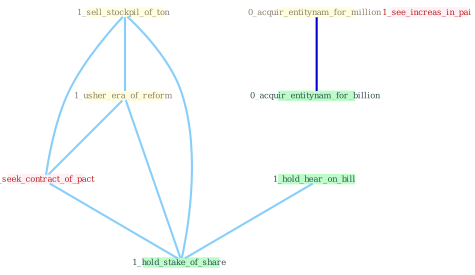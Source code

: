 Graph G{ 
    node
    [shape=polygon,style=filled,width=.5,height=.06,color="#BDFCC9",fixedsize=true,fontsize=4,
    fontcolor="#2f4f4f"];
    {node
    [color="#ffffe0", fontcolor="#8b7d6b"] "1_sell_stockpil_of_ton " "1_usher_era_of_reform " "0_acquir_entitynam_for_million "}
{node [color="#fff0f5", fontcolor="#b22222"] "0_seek_contract_of_pact " "1_see_increas_in_pai "}
edge [color="#B0E2FF"];

	"1_sell_stockpil_of_ton " -- "1_usher_era_of_reform " [w="1", color="#87cefa" ];
	"1_sell_stockpil_of_ton " -- "0_seek_contract_of_pact " [w="1", color="#87cefa" ];
	"1_sell_stockpil_of_ton " -- "1_hold_stake_of_share " [w="1", color="#87cefa" ];
	"1_usher_era_of_reform " -- "0_seek_contract_of_pact " [w="1", color="#87cefa" ];
	"1_usher_era_of_reform " -- "1_hold_stake_of_share " [w="1", color="#87cefa" ];
	"0_acquir_entitynam_for_million " -- "0_acquir_entitynam_for_billion " [w="3", color="#0000cd" , len=0.6];
	"0_seek_contract_of_pact " -- "1_hold_stake_of_share " [w="1", color="#87cefa" ];
	"1_hold_hear_on_bill " -- "1_hold_stake_of_share " [w="1", color="#87cefa" ];
}